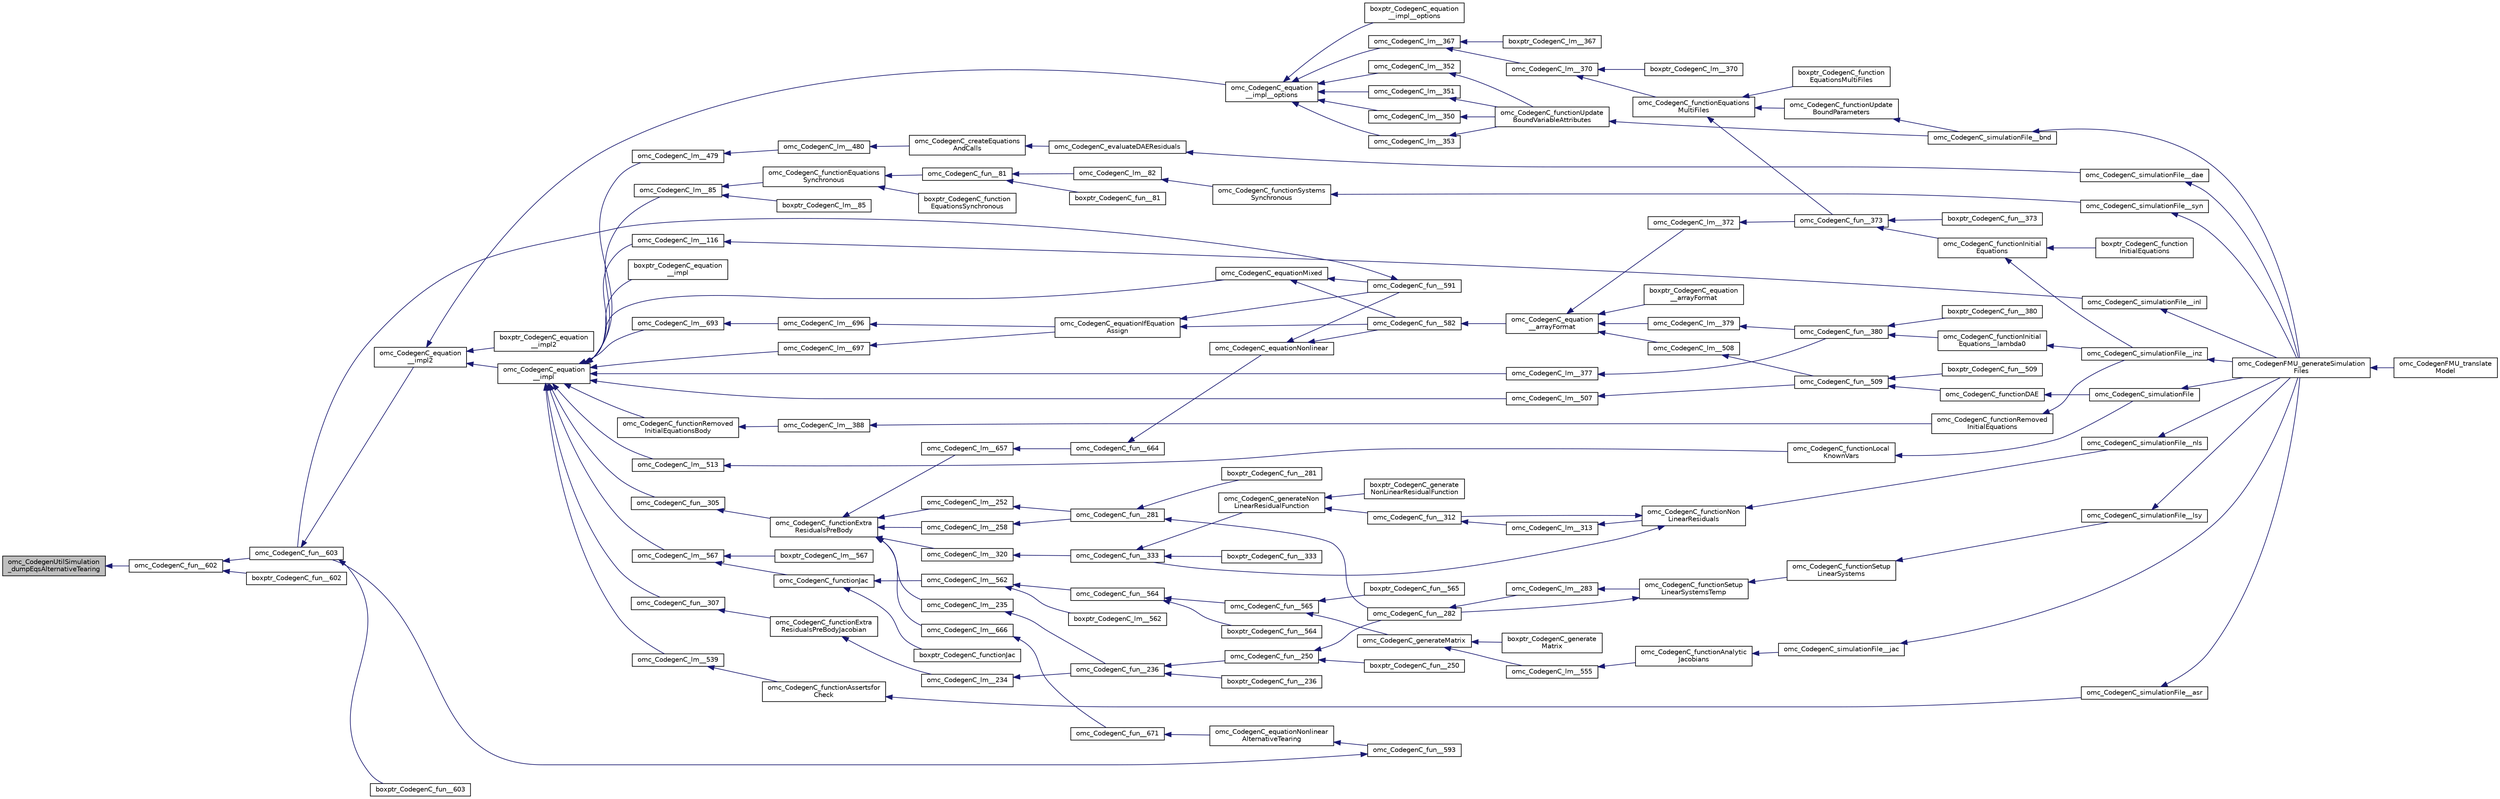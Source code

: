 digraph "omc_CodegenUtilSimulation_dumpEqsAlternativeTearing"
{
  edge [fontname="Helvetica",fontsize="10",labelfontname="Helvetica",labelfontsize="10"];
  node [fontname="Helvetica",fontsize="10",shape=record];
  rankdir="LR";
  Node678 [label="omc_CodegenUtilSimulation\l_dumpEqsAlternativeTearing",height=0.2,width=0.4,color="black", fillcolor="grey75", style="filled", fontcolor="black"];
  Node678 -> Node679 [dir="back",color="midnightblue",fontsize="10",style="solid",fontname="Helvetica"];
  Node679 [label="omc_CodegenC_fun__602",height=0.2,width=0.4,color="black", fillcolor="white", style="filled",URL="$d4/ddb/_codegen_c_8c.html#a5a73b781856c82fe63ded6bef4382794"];
  Node679 -> Node680 [dir="back",color="midnightblue",fontsize="10",style="solid",fontname="Helvetica"];
  Node680 [label="omc_CodegenC_fun__603",height=0.2,width=0.4,color="black", fillcolor="white", style="filled",URL="$d4/ddb/_codegen_c_8c.html#a52ecda2725090c0f23b03e9e02188e93"];
  Node680 -> Node681 [dir="back",color="midnightblue",fontsize="10",style="solid",fontname="Helvetica"];
  Node681 [label="omc_CodegenC_equation\l__impl2",height=0.2,width=0.4,color="black", fillcolor="white", style="filled",URL="$d9/d0d/_codegen_c_8h.html#a6a2ded0777e0758d5ae132de3a12bb8d"];
  Node681 -> Node682 [dir="back",color="midnightblue",fontsize="10",style="solid",fontname="Helvetica"];
  Node682 [label="boxptr_CodegenC_equation\l__impl2",height=0.2,width=0.4,color="black", fillcolor="white", style="filled",URL="$d9/d0d/_codegen_c_8h.html#a9774bec233aa40b5c476dee49dd4186c"];
  Node681 -> Node683 [dir="back",color="midnightblue",fontsize="10",style="solid",fontname="Helvetica"];
  Node683 [label="omc_CodegenC_equation\l__impl__options",height=0.2,width=0.4,color="black", fillcolor="white", style="filled",URL="$d9/d0d/_codegen_c_8h.html#ab3b02c697848c82dbe96e05a872de526"];
  Node683 -> Node684 [dir="back",color="midnightblue",fontsize="10",style="solid",fontname="Helvetica"];
  Node684 [label="boxptr_CodegenC_equation\l__impl__options",height=0.2,width=0.4,color="black", fillcolor="white", style="filled",URL="$d9/d0d/_codegen_c_8h.html#a75eb664c12f68629aa7ee564afec9ffd"];
  Node683 -> Node685 [dir="back",color="midnightblue",fontsize="10",style="solid",fontname="Helvetica"];
  Node685 [label="omc_CodegenC_lm__367",height=0.2,width=0.4,color="black", fillcolor="white", style="filled",URL="$d4/ddb/_codegen_c_8c.html#aabd860692a691249b965c52531982b0e"];
  Node685 -> Node686 [dir="back",color="midnightblue",fontsize="10",style="solid",fontname="Helvetica"];
  Node686 [label="omc_CodegenC_lm__370",height=0.2,width=0.4,color="black", fillcolor="white", style="filled",URL="$d4/ddb/_codegen_c_8c.html#a18a8146717b378f5dad864f84b72d278"];
  Node686 -> Node687 [dir="back",color="midnightblue",fontsize="10",style="solid",fontname="Helvetica"];
  Node687 [label="omc_CodegenC_functionEquations\lMultiFiles",height=0.2,width=0.4,color="black", fillcolor="white", style="filled",URL="$d9/d0d/_codegen_c_8h.html#a858ed001eddca923c05b20f0fd0ec421"];
  Node687 -> Node688 [dir="back",color="midnightblue",fontsize="10",style="solid",fontname="Helvetica"];
  Node688 [label="omc_CodegenC_fun__373",height=0.2,width=0.4,color="black", fillcolor="white", style="filled",URL="$d4/ddb/_codegen_c_8c.html#a3e763444cea2867a13a99921d0712dca"];
  Node688 -> Node689 [dir="back",color="midnightblue",fontsize="10",style="solid",fontname="Helvetica"];
  Node689 [label="omc_CodegenC_functionInitial\lEquations",height=0.2,width=0.4,color="black", fillcolor="white", style="filled",URL="$d9/d0d/_codegen_c_8h.html#a782ae2f397c72c0b301b94b2a31a6402"];
  Node689 -> Node690 [dir="back",color="midnightblue",fontsize="10",style="solid",fontname="Helvetica"];
  Node690 [label="boxptr_CodegenC_function\lInitialEquations",height=0.2,width=0.4,color="black", fillcolor="white", style="filled",URL="$d9/d0d/_codegen_c_8h.html#a8c9f622725bd36f260bf72f9058876e8"];
  Node689 -> Node691 [dir="back",color="midnightblue",fontsize="10",style="solid",fontname="Helvetica"];
  Node691 [label="omc_CodegenC_simulationFile__inz",height=0.2,width=0.4,color="black", fillcolor="white", style="filled",URL="$d9/d0d/_codegen_c_8h.html#a844887adfcac91294f11221e8f3b65e0"];
  Node691 -> Node692 [dir="back",color="midnightblue",fontsize="10",style="solid",fontname="Helvetica"];
  Node692 [label="omc_CodegenFMU_generateSimulation\lFiles",height=0.2,width=0.4,color="black", fillcolor="white", style="filled",URL="$d8/da1/_codegen_f_m_u_8h.html#ab12b09d13d7235e90b75a92f53a0df2c"];
  Node692 -> Node693 [dir="back",color="midnightblue",fontsize="10",style="solid",fontname="Helvetica"];
  Node693 [label="omc_CodegenFMU_translate\lModel",height=0.2,width=0.4,color="black", fillcolor="white", style="filled",URL="$d8/da1/_codegen_f_m_u_8h.html#a486a01f4defbf1db43fd8fdd71e82656"];
  Node688 -> Node694 [dir="back",color="midnightblue",fontsize="10",style="solid",fontname="Helvetica"];
  Node694 [label="boxptr_CodegenC_fun__373",height=0.2,width=0.4,color="black", fillcolor="white", style="filled",URL="$d4/ddb/_codegen_c_8c.html#aba4d6e078689fca33aae6a5c5963eebf"];
  Node687 -> Node695 [dir="back",color="midnightblue",fontsize="10",style="solid",fontname="Helvetica"];
  Node695 [label="boxptr_CodegenC_function\lEquationsMultiFiles",height=0.2,width=0.4,color="black", fillcolor="white", style="filled",URL="$d9/d0d/_codegen_c_8h.html#a62a9affd2bf2b0a890041177a8be9f40"];
  Node687 -> Node696 [dir="back",color="midnightblue",fontsize="10",style="solid",fontname="Helvetica"];
  Node696 [label="omc_CodegenC_functionUpdate\lBoundParameters",height=0.2,width=0.4,color="black", fillcolor="white", style="filled",URL="$d9/d0d/_codegen_c_8h.html#a186c3e3839a43858a85df42b60bba090"];
  Node696 -> Node697 [dir="back",color="midnightblue",fontsize="10",style="solid",fontname="Helvetica"];
  Node697 [label="omc_CodegenC_simulationFile__bnd",height=0.2,width=0.4,color="black", fillcolor="white", style="filled",URL="$d9/d0d/_codegen_c_8h.html#a7cb7236afa497c36866eab93619c18bc"];
  Node697 -> Node692 [dir="back",color="midnightblue",fontsize="10",style="solid",fontname="Helvetica"];
  Node686 -> Node698 [dir="back",color="midnightblue",fontsize="10",style="solid",fontname="Helvetica"];
  Node698 [label="boxptr_CodegenC_lm__370",height=0.2,width=0.4,color="black", fillcolor="white", style="filled",URL="$d4/ddb/_codegen_c_8c.html#a3606e28bb84286ccf2cf3355287c9192"];
  Node685 -> Node699 [dir="back",color="midnightblue",fontsize="10",style="solid",fontname="Helvetica"];
  Node699 [label="boxptr_CodegenC_lm__367",height=0.2,width=0.4,color="black", fillcolor="white", style="filled",URL="$d4/ddb/_codegen_c_8c.html#a979b65228d852eb7d371ada0a76a94dc"];
  Node683 -> Node700 [dir="back",color="midnightblue",fontsize="10",style="solid",fontname="Helvetica"];
  Node700 [label="omc_CodegenC_lm__353",height=0.2,width=0.4,color="black", fillcolor="white", style="filled",URL="$d4/ddb/_codegen_c_8c.html#aab05c025c37a60c62165c21df7fa9138"];
  Node700 -> Node701 [dir="back",color="midnightblue",fontsize="10",style="solid",fontname="Helvetica"];
  Node701 [label="omc_CodegenC_functionUpdate\lBoundVariableAttributes",height=0.2,width=0.4,color="black", fillcolor="white", style="filled",URL="$d9/d0d/_codegen_c_8h.html#a0908106b708e39d29097bc6fe5aa318a"];
  Node701 -> Node697 [dir="back",color="midnightblue",fontsize="10",style="solid",fontname="Helvetica"];
  Node683 -> Node702 [dir="back",color="midnightblue",fontsize="10",style="solid",fontname="Helvetica"];
  Node702 [label="omc_CodegenC_lm__352",height=0.2,width=0.4,color="black", fillcolor="white", style="filled",URL="$d4/ddb/_codegen_c_8c.html#ac4eb12b7f08f21478b39ccd5b4eb288d"];
  Node702 -> Node701 [dir="back",color="midnightblue",fontsize="10",style="solid",fontname="Helvetica"];
  Node683 -> Node703 [dir="back",color="midnightblue",fontsize="10",style="solid",fontname="Helvetica"];
  Node703 [label="omc_CodegenC_lm__351",height=0.2,width=0.4,color="black", fillcolor="white", style="filled",URL="$d4/ddb/_codegen_c_8c.html#a709e2c2bc4df980353c49359e7d09065"];
  Node703 -> Node701 [dir="back",color="midnightblue",fontsize="10",style="solid",fontname="Helvetica"];
  Node683 -> Node704 [dir="back",color="midnightblue",fontsize="10",style="solid",fontname="Helvetica"];
  Node704 [label="omc_CodegenC_lm__350",height=0.2,width=0.4,color="black", fillcolor="white", style="filled",URL="$d4/ddb/_codegen_c_8c.html#a412e304f3713f3d4d3f394d8baddf836"];
  Node704 -> Node701 [dir="back",color="midnightblue",fontsize="10",style="solid",fontname="Helvetica"];
  Node681 -> Node705 [dir="back",color="midnightblue",fontsize="10",style="solid",fontname="Helvetica"];
  Node705 [label="omc_CodegenC_equation\l__impl",height=0.2,width=0.4,color="black", fillcolor="white", style="filled",URL="$d9/d0d/_codegen_c_8h.html#a3b0dbc43d1298f27c1e755f1a635e0cf"];
  Node705 -> Node706 [dir="back",color="midnightblue",fontsize="10",style="solid",fontname="Helvetica"];
  Node706 [label="omc_CodegenC_lm__697",height=0.2,width=0.4,color="black", fillcolor="white", style="filled",URL="$d4/ddb/_codegen_c_8c.html#ab0ff4ac05349759c51c6301989351a5f"];
  Node706 -> Node707 [dir="back",color="midnightblue",fontsize="10",style="solid",fontname="Helvetica"];
  Node707 [label="omc_CodegenC_equationIfEquation\lAssign",height=0.2,width=0.4,color="black", fillcolor="white", style="filled",URL="$d9/d0d/_codegen_c_8h.html#aa341b612a8e5b682d765a0fc7958590b"];
  Node707 -> Node708 [dir="back",color="midnightblue",fontsize="10",style="solid",fontname="Helvetica"];
  Node708 [label="omc_CodegenC_fun__591",height=0.2,width=0.4,color="black", fillcolor="white", style="filled",URL="$d4/ddb/_codegen_c_8c.html#a3cf53c1060f29c42101bbc7cdc24de9d"];
  Node708 -> Node680 [dir="back",color="midnightblue",fontsize="10",style="solid",fontname="Helvetica"];
  Node707 -> Node709 [dir="back",color="midnightblue",fontsize="10",style="solid",fontname="Helvetica"];
  Node709 [label="omc_CodegenC_fun__582",height=0.2,width=0.4,color="black", fillcolor="white", style="filled",URL="$d4/ddb/_codegen_c_8c.html#a05671dbebdbf81b67d6228d9b4198879"];
  Node709 -> Node710 [dir="back",color="midnightblue",fontsize="10",style="solid",fontname="Helvetica"];
  Node710 [label="omc_CodegenC_equation\l__arrayFormat",height=0.2,width=0.4,color="black", fillcolor="white", style="filled",URL="$d9/d0d/_codegen_c_8h.html#a719a18d49f74c2fac41b94cafa55c865"];
  Node710 -> Node711 [dir="back",color="midnightblue",fontsize="10",style="solid",fontname="Helvetica"];
  Node711 [label="boxptr_CodegenC_equation\l__arrayFormat",height=0.2,width=0.4,color="black", fillcolor="white", style="filled",URL="$d9/d0d/_codegen_c_8h.html#a6bc01e639aa824ce72c86a87d00fc687"];
  Node710 -> Node712 [dir="back",color="midnightblue",fontsize="10",style="solid",fontname="Helvetica"];
  Node712 [label="omc_CodegenC_lm__508",height=0.2,width=0.4,color="black", fillcolor="white", style="filled",URL="$d4/ddb/_codegen_c_8c.html#a5b3d30567f83af852133af57c4898964"];
  Node712 -> Node713 [dir="back",color="midnightblue",fontsize="10",style="solid",fontname="Helvetica"];
  Node713 [label="omc_CodegenC_fun__509",height=0.2,width=0.4,color="black", fillcolor="white", style="filled",URL="$d4/ddb/_codegen_c_8c.html#a9590fdd89dead80262572255617045f4"];
  Node713 -> Node714 [dir="back",color="midnightblue",fontsize="10",style="solid",fontname="Helvetica"];
  Node714 [label="omc_CodegenC_functionDAE",height=0.2,width=0.4,color="black", fillcolor="white", style="filled",URL="$d9/d0d/_codegen_c_8h.html#a02326d75972d1abc3c909e49b05975d2"];
  Node714 -> Node715 [dir="back",color="midnightblue",fontsize="10",style="solid",fontname="Helvetica"];
  Node715 [label="omc_CodegenC_simulationFile",height=0.2,width=0.4,color="black", fillcolor="white", style="filled",URL="$d9/d0d/_codegen_c_8h.html#a1d604837f785e588949d5f9e21e77eaa"];
  Node715 -> Node692 [dir="back",color="midnightblue",fontsize="10",style="solid",fontname="Helvetica"];
  Node713 -> Node716 [dir="back",color="midnightblue",fontsize="10",style="solid",fontname="Helvetica"];
  Node716 [label="boxptr_CodegenC_fun__509",height=0.2,width=0.4,color="black", fillcolor="white", style="filled",URL="$d4/ddb/_codegen_c_8c.html#a82f0710835a776307c46d37e581a0c6f"];
  Node710 -> Node717 [dir="back",color="midnightblue",fontsize="10",style="solid",fontname="Helvetica"];
  Node717 [label="omc_CodegenC_lm__379",height=0.2,width=0.4,color="black", fillcolor="white", style="filled",URL="$d4/ddb/_codegen_c_8c.html#afb3d3b88b87466a74171bf828c4945b5"];
  Node717 -> Node718 [dir="back",color="midnightblue",fontsize="10",style="solid",fontname="Helvetica"];
  Node718 [label="omc_CodegenC_fun__380",height=0.2,width=0.4,color="black", fillcolor="white", style="filled",URL="$d4/ddb/_codegen_c_8c.html#a693813f54e669c4228539c12fac82d6b"];
  Node718 -> Node719 [dir="back",color="midnightblue",fontsize="10",style="solid",fontname="Helvetica"];
  Node719 [label="omc_CodegenC_functionInitial\lEquations__lambda0",height=0.2,width=0.4,color="black", fillcolor="white", style="filled",URL="$d9/d0d/_codegen_c_8h.html#ae7375cac1bb7cc30f01bddbaaafaaf7c"];
  Node719 -> Node691 [dir="back",color="midnightblue",fontsize="10",style="solid",fontname="Helvetica"];
  Node718 -> Node720 [dir="back",color="midnightblue",fontsize="10",style="solid",fontname="Helvetica"];
  Node720 [label="boxptr_CodegenC_fun__380",height=0.2,width=0.4,color="black", fillcolor="white", style="filled",URL="$d4/ddb/_codegen_c_8c.html#a4239f4ca43de8925b76ead7b41372284"];
  Node710 -> Node721 [dir="back",color="midnightblue",fontsize="10",style="solid",fontname="Helvetica"];
  Node721 [label="omc_CodegenC_lm__372",height=0.2,width=0.4,color="black", fillcolor="white", style="filled",URL="$d4/ddb/_codegen_c_8c.html#a3970e9cc42010d79fe558eee3313047e"];
  Node721 -> Node688 [dir="back",color="midnightblue",fontsize="10",style="solid",fontname="Helvetica"];
  Node705 -> Node722 [dir="back",color="midnightblue",fontsize="10",style="solid",fontname="Helvetica"];
  Node722 [label="omc_CodegenC_lm__693",height=0.2,width=0.4,color="black", fillcolor="white", style="filled",URL="$d4/ddb/_codegen_c_8c.html#a79e5979427b91016ae17b2a9c5af8062"];
  Node722 -> Node723 [dir="back",color="midnightblue",fontsize="10",style="solid",fontname="Helvetica"];
  Node723 [label="omc_CodegenC_lm__696",height=0.2,width=0.4,color="black", fillcolor="white", style="filled",URL="$d4/ddb/_codegen_c_8c.html#a8c0aa7bfb69619b79d2946a5204c27e1"];
  Node723 -> Node707 [dir="back",color="midnightblue",fontsize="10",style="solid",fontname="Helvetica"];
  Node705 -> Node724 [dir="back",color="midnightblue",fontsize="10",style="solid",fontname="Helvetica"];
  Node724 [label="omc_CodegenC_equationMixed",height=0.2,width=0.4,color="black", fillcolor="white", style="filled",URL="$d9/d0d/_codegen_c_8h.html#a3339c0ca14c08da0a8a2cf1d0a522079"];
  Node724 -> Node708 [dir="back",color="midnightblue",fontsize="10",style="solid",fontname="Helvetica"];
  Node724 -> Node709 [dir="back",color="midnightblue",fontsize="10",style="solid",fontname="Helvetica"];
  Node705 -> Node725 [dir="back",color="midnightblue",fontsize="10",style="solid",fontname="Helvetica"];
  Node725 [label="boxptr_CodegenC_equation\l__impl",height=0.2,width=0.4,color="black", fillcolor="white", style="filled",URL="$d9/d0d/_codegen_c_8h.html#af3998263bd5ff13cf0ab1b3fe4fb305e"];
  Node705 -> Node726 [dir="back",color="midnightblue",fontsize="10",style="solid",fontname="Helvetica"];
  Node726 [label="omc_CodegenC_lm__567",height=0.2,width=0.4,color="black", fillcolor="white", style="filled",URL="$d4/ddb/_codegen_c_8c.html#a56c909511059508f3c3cefa9a510450c"];
  Node726 -> Node727 [dir="back",color="midnightblue",fontsize="10",style="solid",fontname="Helvetica"];
  Node727 [label="omc_CodegenC_functionJac",height=0.2,width=0.4,color="black", fillcolor="white", style="filled",URL="$d9/d0d/_codegen_c_8h.html#ae5e3037b85ec2d114910bbba09df2598"];
  Node727 -> Node728 [dir="back",color="midnightblue",fontsize="10",style="solid",fontname="Helvetica"];
  Node728 [label="boxptr_CodegenC_functionJac",height=0.2,width=0.4,color="black", fillcolor="white", style="filled",URL="$d9/d0d/_codegen_c_8h.html#ab2ee5652c0f3daa9d31aad2ee954bf8f"];
  Node727 -> Node729 [dir="back",color="midnightblue",fontsize="10",style="solid",fontname="Helvetica"];
  Node729 [label="omc_CodegenC_lm__562",height=0.2,width=0.4,color="black", fillcolor="white", style="filled",URL="$d4/ddb/_codegen_c_8c.html#ae739cca1e3f8cb348fdfbb168c566e04"];
  Node729 -> Node730 [dir="back",color="midnightblue",fontsize="10",style="solid",fontname="Helvetica"];
  Node730 [label="omc_CodegenC_fun__564",height=0.2,width=0.4,color="black", fillcolor="white", style="filled",URL="$d4/ddb/_codegen_c_8c.html#af631a60117035740cd6603271379ffd5"];
  Node730 -> Node731 [dir="back",color="midnightblue",fontsize="10",style="solid",fontname="Helvetica"];
  Node731 [label="omc_CodegenC_fun__565",height=0.2,width=0.4,color="black", fillcolor="white", style="filled",URL="$d4/ddb/_codegen_c_8c.html#ad18e919e924ab13a89623eef5e28e55c"];
  Node731 -> Node732 [dir="back",color="midnightblue",fontsize="10",style="solid",fontname="Helvetica"];
  Node732 [label="omc_CodegenC_generateMatrix",height=0.2,width=0.4,color="black", fillcolor="white", style="filled",URL="$d9/d0d/_codegen_c_8h.html#afc4914ec53b9982825a9adf392742fef"];
  Node732 -> Node733 [dir="back",color="midnightblue",fontsize="10",style="solid",fontname="Helvetica"];
  Node733 [label="boxptr_CodegenC_generate\lMatrix",height=0.2,width=0.4,color="black", fillcolor="white", style="filled",URL="$d9/d0d/_codegen_c_8h.html#afa49b0f087d5c633098facf7196b13a1"];
  Node732 -> Node734 [dir="back",color="midnightblue",fontsize="10",style="solid",fontname="Helvetica"];
  Node734 [label="omc_CodegenC_lm__555",height=0.2,width=0.4,color="black", fillcolor="white", style="filled",URL="$d4/ddb/_codegen_c_8c.html#aeeefa96cfa932c995e904da2edcb0cac"];
  Node734 -> Node735 [dir="back",color="midnightblue",fontsize="10",style="solid",fontname="Helvetica"];
  Node735 [label="omc_CodegenC_functionAnalytic\lJacobians",height=0.2,width=0.4,color="black", fillcolor="white", style="filled",URL="$d9/d0d/_codegen_c_8h.html#a0f6be56c31e77e35dd47b1f8fdbd2413"];
  Node735 -> Node736 [dir="back",color="midnightblue",fontsize="10",style="solid",fontname="Helvetica"];
  Node736 [label="omc_CodegenC_simulationFile__jac",height=0.2,width=0.4,color="black", fillcolor="white", style="filled",URL="$d9/d0d/_codegen_c_8h.html#afab9ce6e3c35f01df8038eea0bbef614"];
  Node736 -> Node692 [dir="back",color="midnightblue",fontsize="10",style="solid",fontname="Helvetica"];
  Node731 -> Node737 [dir="back",color="midnightblue",fontsize="10",style="solid",fontname="Helvetica"];
  Node737 [label="boxptr_CodegenC_fun__565",height=0.2,width=0.4,color="black", fillcolor="white", style="filled",URL="$d4/ddb/_codegen_c_8c.html#a808b70858283eb3380eb8c203fd5e959"];
  Node730 -> Node738 [dir="back",color="midnightblue",fontsize="10",style="solid",fontname="Helvetica"];
  Node738 [label="boxptr_CodegenC_fun__564",height=0.2,width=0.4,color="black", fillcolor="white", style="filled",URL="$d4/ddb/_codegen_c_8c.html#afb8d1fed4c6f44f9db4c65cd1b072089"];
  Node729 -> Node739 [dir="back",color="midnightblue",fontsize="10",style="solid",fontname="Helvetica"];
  Node739 [label="boxptr_CodegenC_lm__562",height=0.2,width=0.4,color="black", fillcolor="white", style="filled",URL="$d4/ddb/_codegen_c_8c.html#add8f9b614a295d8c76b5a5910c6430a2"];
  Node726 -> Node740 [dir="back",color="midnightblue",fontsize="10",style="solid",fontname="Helvetica"];
  Node740 [label="boxptr_CodegenC_lm__567",height=0.2,width=0.4,color="black", fillcolor="white", style="filled",URL="$d4/ddb/_codegen_c_8c.html#a09aa6712e3b58ca56b75695909130cfc"];
  Node705 -> Node741 [dir="back",color="midnightblue",fontsize="10",style="solid",fontname="Helvetica"];
  Node741 [label="omc_CodegenC_lm__539",height=0.2,width=0.4,color="black", fillcolor="white", style="filled",URL="$d4/ddb/_codegen_c_8c.html#a70e54394ed43a186d5d66f02824fcef3"];
  Node741 -> Node742 [dir="back",color="midnightblue",fontsize="10",style="solid",fontname="Helvetica"];
  Node742 [label="omc_CodegenC_functionAssertsfor\lCheck",height=0.2,width=0.4,color="black", fillcolor="white", style="filled",URL="$d9/d0d/_codegen_c_8h.html#a4bd6e33b8c7a3feaa8c5bb0d2bb2d1ea"];
  Node742 -> Node743 [dir="back",color="midnightblue",fontsize="10",style="solid",fontname="Helvetica"];
  Node743 [label="omc_CodegenC_simulationFile__asr",height=0.2,width=0.4,color="black", fillcolor="white", style="filled",URL="$d9/d0d/_codegen_c_8h.html#aa856ccb8f15b62c460fdd8bf7569ef97"];
  Node743 -> Node692 [dir="back",color="midnightblue",fontsize="10",style="solid",fontname="Helvetica"];
  Node705 -> Node744 [dir="back",color="midnightblue",fontsize="10",style="solid",fontname="Helvetica"];
  Node744 [label="omc_CodegenC_lm__513",height=0.2,width=0.4,color="black", fillcolor="white", style="filled",URL="$d4/ddb/_codegen_c_8c.html#ae0d636baebbe04c1c432e63d0370aa0a"];
  Node744 -> Node745 [dir="back",color="midnightblue",fontsize="10",style="solid",fontname="Helvetica"];
  Node745 [label="omc_CodegenC_functionLocal\lKnownVars",height=0.2,width=0.4,color="black", fillcolor="white", style="filled",URL="$d9/d0d/_codegen_c_8h.html#af3388ad3897924d1daf91d62647e1307"];
  Node745 -> Node715 [dir="back",color="midnightblue",fontsize="10",style="solid",fontname="Helvetica"];
  Node705 -> Node746 [dir="back",color="midnightblue",fontsize="10",style="solid",fontname="Helvetica"];
  Node746 [label="omc_CodegenC_lm__507",height=0.2,width=0.4,color="black", fillcolor="white", style="filled",URL="$d4/ddb/_codegen_c_8c.html#a8a2649163b05f7b077152294e8d53bad"];
  Node746 -> Node713 [dir="back",color="midnightblue",fontsize="10",style="solid",fontname="Helvetica"];
  Node705 -> Node747 [dir="back",color="midnightblue",fontsize="10",style="solid",fontname="Helvetica"];
  Node747 [label="omc_CodegenC_lm__479",height=0.2,width=0.4,color="black", fillcolor="white", style="filled",URL="$d4/ddb/_codegen_c_8c.html#a0f737291855eb1a1f571a614246be2dd"];
  Node747 -> Node748 [dir="back",color="midnightblue",fontsize="10",style="solid",fontname="Helvetica"];
  Node748 [label="omc_CodegenC_lm__480",height=0.2,width=0.4,color="black", fillcolor="white", style="filled",URL="$d4/ddb/_codegen_c_8c.html#a628a7e005e1b36e27a9930cbdad73a48"];
  Node748 -> Node749 [dir="back",color="midnightblue",fontsize="10",style="solid",fontname="Helvetica"];
  Node749 [label="omc_CodegenC_createEquations\lAndCalls",height=0.2,width=0.4,color="black", fillcolor="white", style="filled",URL="$d9/d0d/_codegen_c_8h.html#aaca0fcaf35eaf8881be5115f8234caa9"];
  Node749 -> Node750 [dir="back",color="midnightblue",fontsize="10",style="solid",fontname="Helvetica"];
  Node750 [label="omc_CodegenC_evaluateDAEResiduals",height=0.2,width=0.4,color="black", fillcolor="white", style="filled",URL="$d9/d0d/_codegen_c_8h.html#a1b3799c1be07a19c967aaf88d2368333"];
  Node750 -> Node751 [dir="back",color="midnightblue",fontsize="10",style="solid",fontname="Helvetica"];
  Node751 [label="omc_CodegenC_simulationFile__dae",height=0.2,width=0.4,color="black", fillcolor="white", style="filled",URL="$d9/d0d/_codegen_c_8h.html#a5c08c47a3fa194c0f5846be02299bc3a"];
  Node751 -> Node692 [dir="back",color="midnightblue",fontsize="10",style="solid",fontname="Helvetica"];
  Node705 -> Node752 [dir="back",color="midnightblue",fontsize="10",style="solid",fontname="Helvetica"];
  Node752 [label="omc_CodegenC_functionRemoved\lInitialEquationsBody",height=0.2,width=0.4,color="black", fillcolor="white", style="filled",URL="$d9/d0d/_codegen_c_8h.html#a477e2124d77bce57b7b4f66dedb39246"];
  Node752 -> Node753 [dir="back",color="midnightblue",fontsize="10",style="solid",fontname="Helvetica"];
  Node753 [label="omc_CodegenC_lm__388",height=0.2,width=0.4,color="black", fillcolor="white", style="filled",URL="$d4/ddb/_codegen_c_8c.html#ab5bc3a56017c156d013db8ecf1f7f717"];
  Node753 -> Node754 [dir="back",color="midnightblue",fontsize="10",style="solid",fontname="Helvetica"];
  Node754 [label="omc_CodegenC_functionRemoved\lInitialEquations",height=0.2,width=0.4,color="black", fillcolor="white", style="filled",URL="$d9/d0d/_codegen_c_8h.html#a191340ba14a3f3b0c87dbc18ae700257"];
  Node754 -> Node691 [dir="back",color="midnightblue",fontsize="10",style="solid",fontname="Helvetica"];
  Node705 -> Node755 [dir="back",color="midnightblue",fontsize="10",style="solid",fontname="Helvetica"];
  Node755 [label="omc_CodegenC_lm__377",height=0.2,width=0.4,color="black", fillcolor="white", style="filled",URL="$d4/ddb/_codegen_c_8c.html#a12efa8d9c36b99db3fb6bc46cbafeb82"];
  Node755 -> Node718 [dir="back",color="midnightblue",fontsize="10",style="solid",fontname="Helvetica"];
  Node705 -> Node756 [dir="back",color="midnightblue",fontsize="10",style="solid",fontname="Helvetica"];
  Node756 [label="omc_CodegenC_fun__307",height=0.2,width=0.4,color="black", fillcolor="white", style="filled",URL="$d4/ddb/_codegen_c_8c.html#a0bfff5c3dadde54101e3fa9dbb401d5d"];
  Node756 -> Node757 [dir="back",color="midnightblue",fontsize="10",style="solid",fontname="Helvetica"];
  Node757 [label="omc_CodegenC_functionExtra\lResidualsPreBodyJacobian",height=0.2,width=0.4,color="black", fillcolor="white", style="filled",URL="$d9/d0d/_codegen_c_8h.html#af175bfeb453c7426d1cb862a42a5ca8e"];
  Node757 -> Node758 [dir="back",color="midnightblue",fontsize="10",style="solid",fontname="Helvetica"];
  Node758 [label="omc_CodegenC_lm__234",height=0.2,width=0.4,color="black", fillcolor="white", style="filled",URL="$d4/ddb/_codegen_c_8c.html#a96dde6e134a85d66008bcf9f37b74de0"];
  Node758 -> Node759 [dir="back",color="midnightblue",fontsize="10",style="solid",fontname="Helvetica"];
  Node759 [label="omc_CodegenC_fun__236",height=0.2,width=0.4,color="black", fillcolor="white", style="filled",URL="$d4/ddb/_codegen_c_8c.html#a306f8b198865c80bf21df81f8512c0a8"];
  Node759 -> Node760 [dir="back",color="midnightblue",fontsize="10",style="solid",fontname="Helvetica"];
  Node760 [label="omc_CodegenC_fun__250",height=0.2,width=0.4,color="black", fillcolor="white", style="filled",URL="$d4/ddb/_codegen_c_8c.html#a108d021331a6c7b2f7bdf51bd18011b1"];
  Node760 -> Node761 [dir="back",color="midnightblue",fontsize="10",style="solid",fontname="Helvetica"];
  Node761 [label="omc_CodegenC_fun__282",height=0.2,width=0.4,color="black", fillcolor="white", style="filled",URL="$d4/ddb/_codegen_c_8c.html#a16b33857934a469a8186f785c7a521f5"];
  Node761 -> Node762 [dir="back",color="midnightblue",fontsize="10",style="solid",fontname="Helvetica"];
  Node762 [label="omc_CodegenC_lm__283",height=0.2,width=0.4,color="black", fillcolor="white", style="filled",URL="$d4/ddb/_codegen_c_8c.html#afcfa903161f26d55dbe69f8a6b0c6fe1"];
  Node762 -> Node763 [dir="back",color="midnightblue",fontsize="10",style="solid",fontname="Helvetica"];
  Node763 [label="omc_CodegenC_functionSetup\lLinearSystemsTemp",height=0.2,width=0.4,color="black", fillcolor="white", style="filled",URL="$d9/d0d/_codegen_c_8h.html#a091f148a06fd825fed0ae8e4fbf62a9a"];
  Node763 -> Node761 [dir="back",color="midnightblue",fontsize="10",style="solid",fontname="Helvetica"];
  Node763 -> Node764 [dir="back",color="midnightblue",fontsize="10",style="solid",fontname="Helvetica"];
  Node764 [label="omc_CodegenC_functionSetup\lLinearSystems",height=0.2,width=0.4,color="black", fillcolor="white", style="filled",URL="$d9/d0d/_codegen_c_8h.html#a77150feeb19d35045667885eaf17673b"];
  Node764 -> Node765 [dir="back",color="midnightblue",fontsize="10",style="solid",fontname="Helvetica"];
  Node765 [label="omc_CodegenC_simulationFile__lsy",height=0.2,width=0.4,color="black", fillcolor="white", style="filled",URL="$d9/d0d/_codegen_c_8h.html#a6abc65a32c863ed1cb0b84920c8143c6"];
  Node765 -> Node692 [dir="back",color="midnightblue",fontsize="10",style="solid",fontname="Helvetica"];
  Node760 -> Node766 [dir="back",color="midnightblue",fontsize="10",style="solid",fontname="Helvetica"];
  Node766 [label="boxptr_CodegenC_fun__250",height=0.2,width=0.4,color="black", fillcolor="white", style="filled",URL="$d4/ddb/_codegen_c_8c.html#ae0a2ca2d8d8fd723f3e2b852acdd2ee7"];
  Node759 -> Node767 [dir="back",color="midnightblue",fontsize="10",style="solid",fontname="Helvetica"];
  Node767 [label="boxptr_CodegenC_fun__236",height=0.2,width=0.4,color="black", fillcolor="white", style="filled",URL="$d4/ddb/_codegen_c_8c.html#a39bfedfb1e330cbd1d0b644d7f477617"];
  Node705 -> Node768 [dir="back",color="midnightblue",fontsize="10",style="solid",fontname="Helvetica"];
  Node768 [label="omc_CodegenC_fun__305",height=0.2,width=0.4,color="black", fillcolor="white", style="filled",URL="$d4/ddb/_codegen_c_8c.html#a2fd67e88a5347da684e11b68af9549a7"];
  Node768 -> Node769 [dir="back",color="midnightblue",fontsize="10",style="solid",fontname="Helvetica"];
  Node769 [label="omc_CodegenC_functionExtra\lResidualsPreBody",height=0.2,width=0.4,color="black", fillcolor="white", style="filled",URL="$d9/d0d/_codegen_c_8h.html#afecebad080f38127cd9b114f0dd51009"];
  Node769 -> Node770 [dir="back",color="midnightblue",fontsize="10",style="solid",fontname="Helvetica"];
  Node770 [label="omc_CodegenC_lm__666",height=0.2,width=0.4,color="black", fillcolor="white", style="filled",URL="$d4/ddb/_codegen_c_8c.html#af817e518adb27f2a2455be7cd56dc724"];
  Node770 -> Node771 [dir="back",color="midnightblue",fontsize="10",style="solid",fontname="Helvetica"];
  Node771 [label="omc_CodegenC_fun__671",height=0.2,width=0.4,color="black", fillcolor="white", style="filled",URL="$d4/ddb/_codegen_c_8c.html#a19896c49b3b360987ef04160815fa878"];
  Node771 -> Node772 [dir="back",color="midnightblue",fontsize="10",style="solid",fontname="Helvetica"];
  Node772 [label="omc_CodegenC_equationNonlinear\lAlternativeTearing",height=0.2,width=0.4,color="black", fillcolor="white", style="filled",URL="$d9/d0d/_codegen_c_8h.html#ac930d9db27a0d28c03b328af9ab66f13"];
  Node772 -> Node773 [dir="back",color="midnightblue",fontsize="10",style="solid",fontname="Helvetica"];
  Node773 [label="omc_CodegenC_fun__593",height=0.2,width=0.4,color="black", fillcolor="white", style="filled",URL="$d4/ddb/_codegen_c_8c.html#ad3d9e91b600c7b37572ed8878abdc7a4"];
  Node773 -> Node680 [dir="back",color="midnightblue",fontsize="10",style="solid",fontname="Helvetica"];
  Node769 -> Node774 [dir="back",color="midnightblue",fontsize="10",style="solid",fontname="Helvetica"];
  Node774 [label="omc_CodegenC_lm__657",height=0.2,width=0.4,color="black", fillcolor="white", style="filled",URL="$d4/ddb/_codegen_c_8c.html#aff62621e08602c106945b720e28d7818"];
  Node774 -> Node775 [dir="back",color="midnightblue",fontsize="10",style="solid",fontname="Helvetica"];
  Node775 [label="omc_CodegenC_fun__664",height=0.2,width=0.4,color="black", fillcolor="white", style="filled",URL="$d4/ddb/_codegen_c_8c.html#a3f0d109e171755f1a9725b055e1c87bb"];
  Node775 -> Node776 [dir="back",color="midnightblue",fontsize="10",style="solid",fontname="Helvetica"];
  Node776 [label="omc_CodegenC_equationNonlinear",height=0.2,width=0.4,color="black", fillcolor="white", style="filled",URL="$d9/d0d/_codegen_c_8h.html#a6c4342365a85866934e9e7debafbec35"];
  Node776 -> Node708 [dir="back",color="midnightblue",fontsize="10",style="solid",fontname="Helvetica"];
  Node776 -> Node709 [dir="back",color="midnightblue",fontsize="10",style="solid",fontname="Helvetica"];
  Node769 -> Node777 [dir="back",color="midnightblue",fontsize="10",style="solid",fontname="Helvetica"];
  Node777 [label="omc_CodegenC_lm__320",height=0.2,width=0.4,color="black", fillcolor="white", style="filled",URL="$d4/ddb/_codegen_c_8c.html#a6da99f5968bd3bde8df2bf93f3239fe3"];
  Node777 -> Node778 [dir="back",color="midnightblue",fontsize="10",style="solid",fontname="Helvetica"];
  Node778 [label="omc_CodegenC_fun__333",height=0.2,width=0.4,color="black", fillcolor="white", style="filled",URL="$d4/ddb/_codegen_c_8c.html#a88f125668b833f0d51ae655318c77ac2"];
  Node778 -> Node779 [dir="back",color="midnightblue",fontsize="10",style="solid",fontname="Helvetica"];
  Node779 [label="omc_CodegenC_generateNon\lLinearResidualFunction",height=0.2,width=0.4,color="black", fillcolor="white", style="filled",URL="$d9/d0d/_codegen_c_8h.html#a347d59bb3d24435790050c2cc00ecf67"];
  Node779 -> Node780 [dir="back",color="midnightblue",fontsize="10",style="solid",fontname="Helvetica"];
  Node780 [label="boxptr_CodegenC_generate\lNonLinearResidualFunction",height=0.2,width=0.4,color="black", fillcolor="white", style="filled",URL="$d9/d0d/_codegen_c_8h.html#a3d57e6ef920b575ff798b457119491ab"];
  Node779 -> Node781 [dir="back",color="midnightblue",fontsize="10",style="solid",fontname="Helvetica"];
  Node781 [label="omc_CodegenC_fun__312",height=0.2,width=0.4,color="black", fillcolor="white", style="filled",URL="$d4/ddb/_codegen_c_8c.html#a6beef64238d93f5be5f679f181733b21"];
  Node781 -> Node782 [dir="back",color="midnightblue",fontsize="10",style="solid",fontname="Helvetica"];
  Node782 [label="omc_CodegenC_lm__313",height=0.2,width=0.4,color="black", fillcolor="white", style="filled",URL="$d4/ddb/_codegen_c_8c.html#a1ec7d029ef6e4988f6d9c4d07e84f891"];
  Node782 -> Node783 [dir="back",color="midnightblue",fontsize="10",style="solid",fontname="Helvetica"];
  Node783 [label="omc_CodegenC_functionNon\lLinearResiduals",height=0.2,width=0.4,color="black", fillcolor="white", style="filled",URL="$d9/d0d/_codegen_c_8h.html#a48442428444981c553c232de9c465432"];
  Node783 -> Node778 [dir="back",color="midnightblue",fontsize="10",style="solid",fontname="Helvetica"];
  Node783 -> Node781 [dir="back",color="midnightblue",fontsize="10",style="solid",fontname="Helvetica"];
  Node783 -> Node784 [dir="back",color="midnightblue",fontsize="10",style="solid",fontname="Helvetica"];
  Node784 [label="omc_CodegenC_simulationFile__nls",height=0.2,width=0.4,color="black", fillcolor="white", style="filled",URL="$d9/d0d/_codegen_c_8h.html#afe96b2560fe4123fbf64805e52c4976e"];
  Node784 -> Node692 [dir="back",color="midnightblue",fontsize="10",style="solid",fontname="Helvetica"];
  Node778 -> Node785 [dir="back",color="midnightblue",fontsize="10",style="solid",fontname="Helvetica"];
  Node785 [label="boxptr_CodegenC_fun__333",height=0.2,width=0.4,color="black", fillcolor="white", style="filled",URL="$d4/ddb/_codegen_c_8c.html#a464e4a7851d0d7b10cbe9b2c9f4dd65e"];
  Node769 -> Node786 [dir="back",color="midnightblue",fontsize="10",style="solid",fontname="Helvetica"];
  Node786 [label="omc_CodegenC_lm__258",height=0.2,width=0.4,color="black", fillcolor="white", style="filled",URL="$d4/ddb/_codegen_c_8c.html#a320f6369f06889612c7569be81f73137"];
  Node786 -> Node787 [dir="back",color="midnightblue",fontsize="10",style="solid",fontname="Helvetica"];
  Node787 [label="omc_CodegenC_fun__281",height=0.2,width=0.4,color="black", fillcolor="white", style="filled",URL="$d4/ddb/_codegen_c_8c.html#a81f94152371bbdf85b7caf6e47eaf5dc"];
  Node787 -> Node761 [dir="back",color="midnightblue",fontsize="10",style="solid",fontname="Helvetica"];
  Node787 -> Node788 [dir="back",color="midnightblue",fontsize="10",style="solid",fontname="Helvetica"];
  Node788 [label="boxptr_CodegenC_fun__281",height=0.2,width=0.4,color="black", fillcolor="white", style="filled",URL="$d4/ddb/_codegen_c_8c.html#a5fcc87c49177624d821d75d41f82602c"];
  Node769 -> Node789 [dir="back",color="midnightblue",fontsize="10",style="solid",fontname="Helvetica"];
  Node789 [label="omc_CodegenC_lm__252",height=0.2,width=0.4,color="black", fillcolor="white", style="filled",URL="$d4/ddb/_codegen_c_8c.html#ae8c834296ac75fc0ebf68d9670233b51"];
  Node789 -> Node787 [dir="back",color="midnightblue",fontsize="10",style="solid",fontname="Helvetica"];
  Node769 -> Node790 [dir="back",color="midnightblue",fontsize="10",style="solid",fontname="Helvetica"];
  Node790 [label="omc_CodegenC_lm__235",height=0.2,width=0.4,color="black", fillcolor="white", style="filled",URL="$d4/ddb/_codegen_c_8c.html#acdbd37efc3932cfa237d1a35b2e71173"];
  Node790 -> Node759 [dir="back",color="midnightblue",fontsize="10",style="solid",fontname="Helvetica"];
  Node705 -> Node791 [dir="back",color="midnightblue",fontsize="10",style="solid",fontname="Helvetica"];
  Node791 [label="omc_CodegenC_lm__116",height=0.2,width=0.4,color="black", fillcolor="white", style="filled",URL="$d4/ddb/_codegen_c_8c.html#a1250917a17ee30ea2e42143630f1a4fd"];
  Node791 -> Node792 [dir="back",color="midnightblue",fontsize="10",style="solid",fontname="Helvetica"];
  Node792 [label="omc_CodegenC_simulationFile__inl",height=0.2,width=0.4,color="black", fillcolor="white", style="filled",URL="$d9/d0d/_codegen_c_8h.html#a3e06ded79611e60bb9aa3493c73ef449"];
  Node792 -> Node692 [dir="back",color="midnightblue",fontsize="10",style="solid",fontname="Helvetica"];
  Node705 -> Node793 [dir="back",color="midnightblue",fontsize="10",style="solid",fontname="Helvetica"];
  Node793 [label="omc_CodegenC_lm__85",height=0.2,width=0.4,color="black", fillcolor="white", style="filled",URL="$d4/ddb/_codegen_c_8c.html#a9958c0c20a894f9258f5ec436f737bed"];
  Node793 -> Node794 [dir="back",color="midnightblue",fontsize="10",style="solid",fontname="Helvetica"];
  Node794 [label="omc_CodegenC_functionEquations\lSynchronous",height=0.2,width=0.4,color="black", fillcolor="white", style="filled",URL="$d9/d0d/_codegen_c_8h.html#aae7d25ebfa68d264186447fe76da7563"];
  Node794 -> Node795 [dir="back",color="midnightblue",fontsize="10",style="solid",fontname="Helvetica"];
  Node795 [label="boxptr_CodegenC_function\lEquationsSynchronous",height=0.2,width=0.4,color="black", fillcolor="white", style="filled",URL="$d9/d0d/_codegen_c_8h.html#ae9b3d7953a1900674ae1818d4cf1303d"];
  Node794 -> Node796 [dir="back",color="midnightblue",fontsize="10",style="solid",fontname="Helvetica"];
  Node796 [label="omc_CodegenC_fun__81",height=0.2,width=0.4,color="black", fillcolor="white", style="filled",URL="$d4/ddb/_codegen_c_8c.html#a00b16fceafce440b901447eef6371bcf"];
  Node796 -> Node797 [dir="back",color="midnightblue",fontsize="10",style="solid",fontname="Helvetica"];
  Node797 [label="omc_CodegenC_lm__82",height=0.2,width=0.4,color="black", fillcolor="white", style="filled",URL="$d4/ddb/_codegen_c_8c.html#a36a0cd67f7093b050b3936c88eac3b3f"];
  Node797 -> Node798 [dir="back",color="midnightblue",fontsize="10",style="solid",fontname="Helvetica"];
  Node798 [label="omc_CodegenC_functionSystems\lSynchronous",height=0.2,width=0.4,color="black", fillcolor="white", style="filled",URL="$d9/d0d/_codegen_c_8h.html#a20a1e576629d5a8ce04e672a91194917"];
  Node798 -> Node799 [dir="back",color="midnightblue",fontsize="10",style="solid",fontname="Helvetica"];
  Node799 [label="omc_CodegenC_simulationFile__syn",height=0.2,width=0.4,color="black", fillcolor="white", style="filled",URL="$d9/d0d/_codegen_c_8h.html#a070b6a5a53314385c3a93faf66a61d48"];
  Node799 -> Node692 [dir="back",color="midnightblue",fontsize="10",style="solid",fontname="Helvetica"];
  Node796 -> Node800 [dir="back",color="midnightblue",fontsize="10",style="solid",fontname="Helvetica"];
  Node800 [label="boxptr_CodegenC_fun__81",height=0.2,width=0.4,color="black", fillcolor="white", style="filled",URL="$d4/ddb/_codegen_c_8c.html#a40e7ef9b2afc0c339c45ec1b39975ac9"];
  Node793 -> Node801 [dir="back",color="midnightblue",fontsize="10",style="solid",fontname="Helvetica"];
  Node801 [label="boxptr_CodegenC_lm__85",height=0.2,width=0.4,color="black", fillcolor="white", style="filled",URL="$d4/ddb/_codegen_c_8c.html#a8b118428d566435eacead9cb3ff38fb1"];
  Node680 -> Node802 [dir="back",color="midnightblue",fontsize="10",style="solid",fontname="Helvetica"];
  Node802 [label="boxptr_CodegenC_fun__603",height=0.2,width=0.4,color="black", fillcolor="white", style="filled",URL="$d4/ddb/_codegen_c_8c.html#aa6a086ded12d4e46d57402bc1ca47200"];
  Node679 -> Node803 [dir="back",color="midnightblue",fontsize="10",style="solid",fontname="Helvetica"];
  Node803 [label="boxptr_CodegenC_fun__602",height=0.2,width=0.4,color="black", fillcolor="white", style="filled",URL="$d4/ddb/_codegen_c_8c.html#a0c13e64dc9e970794c7c2972cd9e063b"];
}
